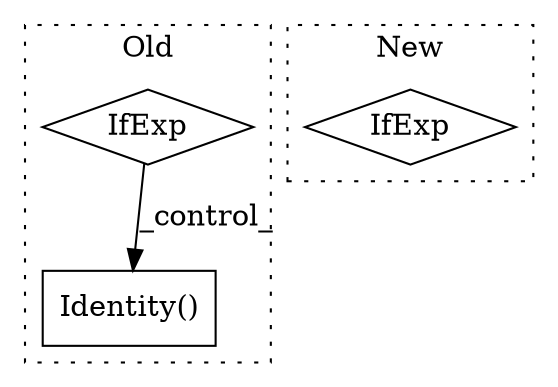 digraph G {
subgraph cluster0 {
1 [label="Identity()" a="75" s="3719" l="13" shape="box"];
3 [label="IfExp" a="51" s="3656,3701" l="16,18" shape="diamond"];
label = "Old";
style="dotted";
}
subgraph cluster1 {
2 [label="IfExp" a="51" s="12900,12922" l="4,6" shape="diamond"];
label = "New";
style="dotted";
}
3 -> 1 [label="_control_"];
}